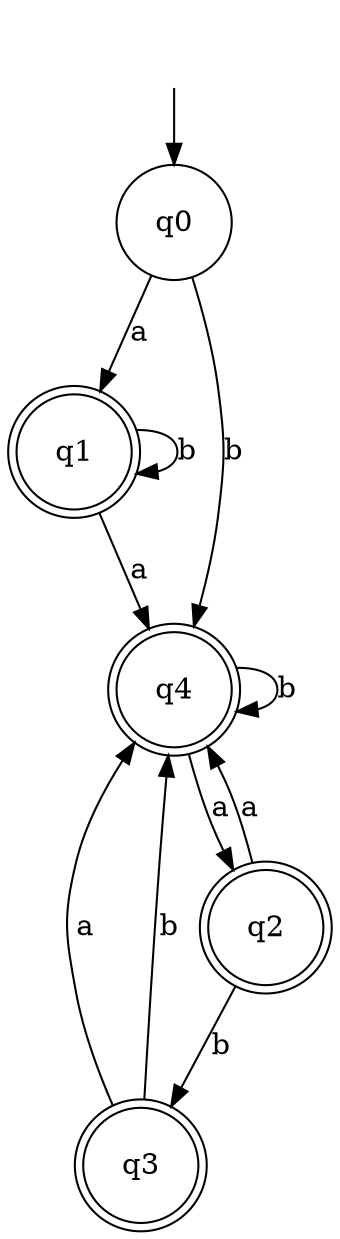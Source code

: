 digraph Automaton {

_nil [style = invis, label=<<TABLE BORDER="0" CELLBORDER="" CELLSPACING="0"><TR><TD>_nil</TD></TR></TABLE>>];

q3 [shape = doublecircle, label=<<TABLE BORDER="0" CELLBORDER="0" CELLSPACING="0"><TR><TD>q3</TD></TR></TABLE>>];

q1 [shape = doublecircle, label=<<TABLE BORDER="0" CELLBORDER="0" CELLSPACING="0"><TR><TD>q1</TD></TR></TABLE>>];

q2 [shape = doublecircle, label=<<TABLE BORDER="0" CELLBORDER="0" CELLSPACING="0"><TR><TD>q2</TD></TR></TABLE>>];

q0 [shape = circle, label=<<TABLE BORDER="0" CELLBORDER="0" CELLSPACING="0"><TR><TD>q0</TD></TR></TABLE>>];

q4 [shape = doublecircle, label=<<TABLE BORDER="0" CELLBORDER="0" CELLSPACING="0"><TR><TD>q4</TD></TR></TABLE>>];

q4->q2 [label="a"];

q3->q4 [label="a"];

q3->q4 [label="b"];

q4->q4 [label="b"];

_nil -> q0 [];

q1->q1 [label="b"];

q2->q4 [label="a"];

q0->q1 [label="a"];

q2->q3 [label="b"];

q0->q4 [label="b"];

q1->q4 [label="a"];

}
